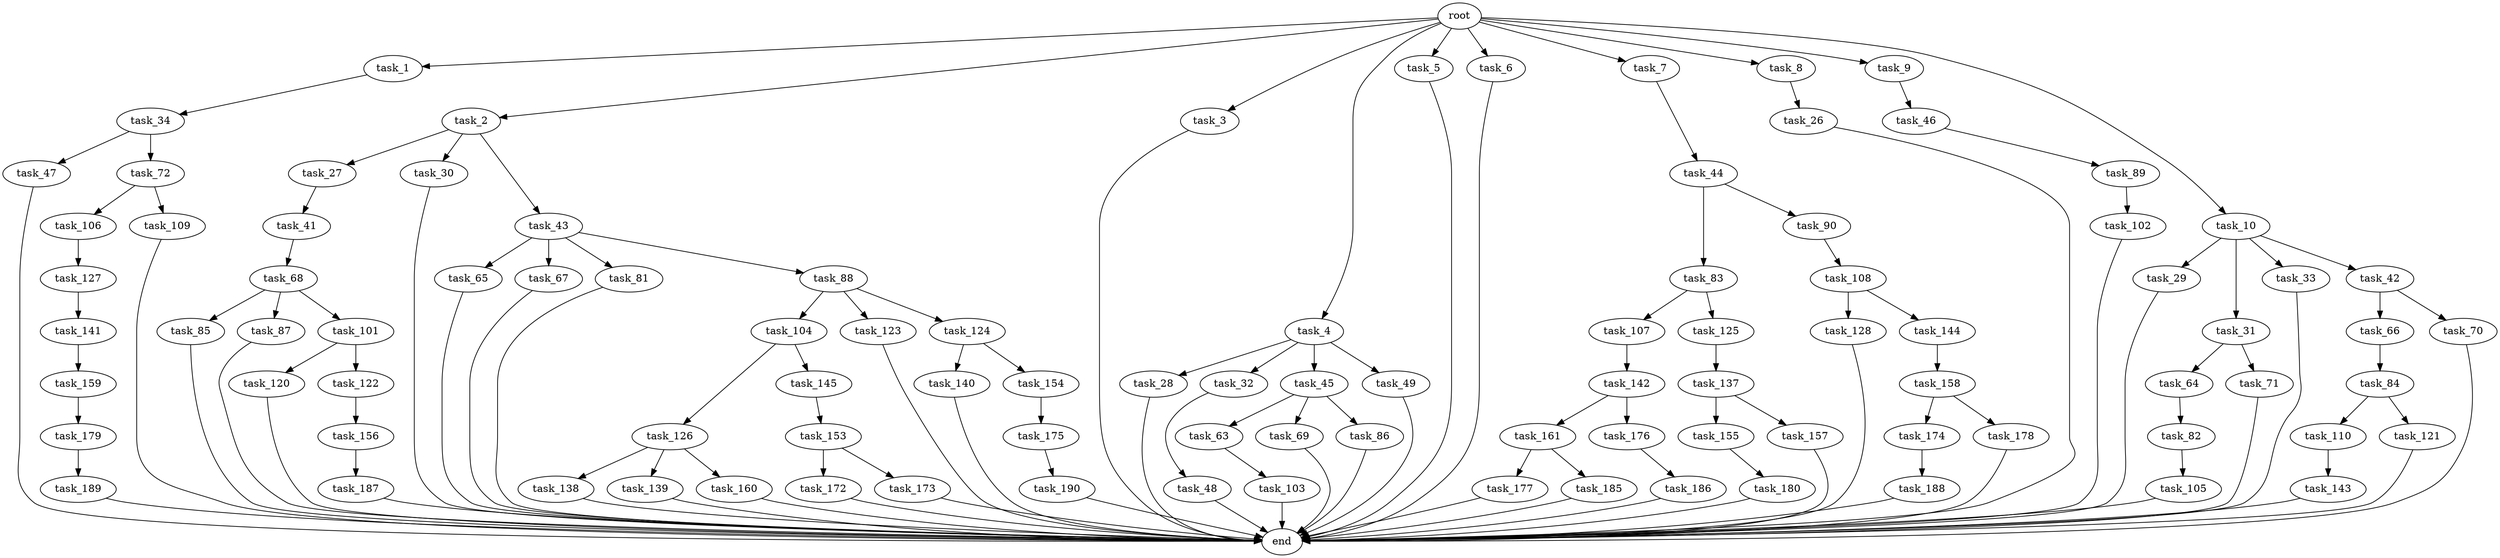 digraph G {
  root [size="0.000000"];
  task_1 [size="1.024000"];
  task_2 [size="1.024000"];
  task_3 [size="1.024000"];
  task_4 [size="1.024000"];
  task_5 [size="1.024000"];
  task_6 [size="1.024000"];
  task_7 [size="1.024000"];
  task_8 [size="1.024000"];
  task_9 [size="1.024000"];
  task_10 [size="1.024000"];
  task_26 [size="214748364.800000"];
  task_27 [size="695784701.952000"];
  task_28 [size="695784701.952000"];
  task_29 [size="309237645.312000"];
  task_30 [size="695784701.952000"];
  task_31 [size="309237645.312000"];
  task_32 [size="695784701.952000"];
  task_33 [size="309237645.312000"];
  task_34 [size="214748364.800000"];
  task_41 [size="77309411.328000"];
  task_42 [size="309237645.312000"];
  task_43 [size="695784701.952000"];
  task_44 [size="695784701.952000"];
  task_45 [size="695784701.952000"];
  task_46 [size="214748364.800000"];
  task_47 [size="137438953.472000"];
  task_48 [size="420906795.008000"];
  task_49 [size="695784701.952000"];
  task_63 [size="34359738.368000"];
  task_64 [size="420906795.008000"];
  task_65 [size="137438953.472000"];
  task_66 [size="420906795.008000"];
  task_67 [size="137438953.472000"];
  task_68 [size="137438953.472000"];
  task_69 [size="34359738.368000"];
  task_70 [size="420906795.008000"];
  task_71 [size="420906795.008000"];
  task_72 [size="137438953.472000"];
  task_81 [size="137438953.472000"];
  task_82 [size="137438953.472000"];
  task_83 [size="695784701.952000"];
  task_84 [size="858993459.200000"];
  task_85 [size="858993459.200000"];
  task_86 [size="34359738.368000"];
  task_87 [size="858993459.200000"];
  task_88 [size="137438953.472000"];
  task_89 [size="420906795.008000"];
  task_90 [size="695784701.952000"];
  task_101 [size="858993459.200000"];
  task_102 [size="137438953.472000"];
  task_103 [size="34359738.368000"];
  task_104 [size="695784701.952000"];
  task_105 [size="214748364.800000"];
  task_106 [size="420906795.008000"];
  task_107 [size="77309411.328000"];
  task_108 [size="137438953.472000"];
  task_109 [size="420906795.008000"];
  task_110 [size="137438953.472000"];
  task_120 [size="34359738.368000"];
  task_121 [size="137438953.472000"];
  task_122 [size="34359738.368000"];
  task_123 [size="695784701.952000"];
  task_124 [size="695784701.952000"];
  task_125 [size="77309411.328000"];
  task_126 [size="309237645.312000"];
  task_127 [size="858993459.200000"];
  task_128 [size="420906795.008000"];
  task_137 [size="137438953.472000"];
  task_138 [size="309237645.312000"];
  task_139 [size="309237645.312000"];
  task_140 [size="214748364.800000"];
  task_141 [size="137438953.472000"];
  task_142 [size="420906795.008000"];
  task_143 [size="858993459.200000"];
  task_144 [size="420906795.008000"];
  task_145 [size="309237645.312000"];
  task_153 [size="549755813.888000"];
  task_154 [size="214748364.800000"];
  task_155 [size="77309411.328000"];
  task_156 [size="77309411.328000"];
  task_157 [size="77309411.328000"];
  task_158 [size="549755813.888000"];
  task_159 [size="34359738.368000"];
  task_160 [size="309237645.312000"];
  task_161 [size="695784701.952000"];
  task_172 [size="420906795.008000"];
  task_173 [size="420906795.008000"];
  task_174 [size="695784701.952000"];
  task_175 [size="77309411.328000"];
  task_176 [size="695784701.952000"];
  task_177 [size="34359738.368000"];
  task_178 [size="695784701.952000"];
  task_179 [size="309237645.312000"];
  task_180 [size="77309411.328000"];
  task_185 [size="34359738.368000"];
  task_186 [size="309237645.312000"];
  task_187 [size="695784701.952000"];
  task_188 [size="858993459.200000"];
  task_189 [size="858993459.200000"];
  task_190 [size="137438953.472000"];
  end [size="0.000000"];

  root -> task_1 [size="1.000000"];
  root -> task_2 [size="1.000000"];
  root -> task_3 [size="1.000000"];
  root -> task_4 [size="1.000000"];
  root -> task_5 [size="1.000000"];
  root -> task_6 [size="1.000000"];
  root -> task_7 [size="1.000000"];
  root -> task_8 [size="1.000000"];
  root -> task_9 [size="1.000000"];
  root -> task_10 [size="1.000000"];
  task_1 -> task_34 [size="209715200.000000"];
  task_2 -> task_27 [size="679477248.000000"];
  task_2 -> task_30 [size="679477248.000000"];
  task_2 -> task_43 [size="679477248.000000"];
  task_3 -> end [size="1.000000"];
  task_4 -> task_28 [size="679477248.000000"];
  task_4 -> task_32 [size="679477248.000000"];
  task_4 -> task_45 [size="679477248.000000"];
  task_4 -> task_49 [size="679477248.000000"];
  task_5 -> end [size="1.000000"];
  task_6 -> end [size="1.000000"];
  task_7 -> task_44 [size="679477248.000000"];
  task_8 -> task_26 [size="209715200.000000"];
  task_9 -> task_46 [size="209715200.000000"];
  task_10 -> task_29 [size="301989888.000000"];
  task_10 -> task_31 [size="301989888.000000"];
  task_10 -> task_33 [size="301989888.000000"];
  task_10 -> task_42 [size="301989888.000000"];
  task_26 -> end [size="1.000000"];
  task_27 -> task_41 [size="75497472.000000"];
  task_28 -> end [size="1.000000"];
  task_29 -> end [size="1.000000"];
  task_30 -> end [size="1.000000"];
  task_31 -> task_64 [size="411041792.000000"];
  task_31 -> task_71 [size="411041792.000000"];
  task_32 -> task_48 [size="411041792.000000"];
  task_33 -> end [size="1.000000"];
  task_34 -> task_47 [size="134217728.000000"];
  task_34 -> task_72 [size="134217728.000000"];
  task_41 -> task_68 [size="134217728.000000"];
  task_42 -> task_66 [size="411041792.000000"];
  task_42 -> task_70 [size="411041792.000000"];
  task_43 -> task_65 [size="134217728.000000"];
  task_43 -> task_67 [size="134217728.000000"];
  task_43 -> task_81 [size="134217728.000000"];
  task_43 -> task_88 [size="134217728.000000"];
  task_44 -> task_83 [size="679477248.000000"];
  task_44 -> task_90 [size="679477248.000000"];
  task_45 -> task_63 [size="33554432.000000"];
  task_45 -> task_69 [size="33554432.000000"];
  task_45 -> task_86 [size="33554432.000000"];
  task_46 -> task_89 [size="411041792.000000"];
  task_47 -> end [size="1.000000"];
  task_48 -> end [size="1.000000"];
  task_49 -> end [size="1.000000"];
  task_63 -> task_103 [size="33554432.000000"];
  task_64 -> task_82 [size="134217728.000000"];
  task_65 -> end [size="1.000000"];
  task_66 -> task_84 [size="838860800.000000"];
  task_67 -> end [size="1.000000"];
  task_68 -> task_85 [size="838860800.000000"];
  task_68 -> task_87 [size="838860800.000000"];
  task_68 -> task_101 [size="838860800.000000"];
  task_69 -> end [size="1.000000"];
  task_70 -> end [size="1.000000"];
  task_71 -> end [size="1.000000"];
  task_72 -> task_106 [size="411041792.000000"];
  task_72 -> task_109 [size="411041792.000000"];
  task_81 -> end [size="1.000000"];
  task_82 -> task_105 [size="209715200.000000"];
  task_83 -> task_107 [size="75497472.000000"];
  task_83 -> task_125 [size="75497472.000000"];
  task_84 -> task_110 [size="134217728.000000"];
  task_84 -> task_121 [size="134217728.000000"];
  task_85 -> end [size="1.000000"];
  task_86 -> end [size="1.000000"];
  task_87 -> end [size="1.000000"];
  task_88 -> task_104 [size="679477248.000000"];
  task_88 -> task_123 [size="679477248.000000"];
  task_88 -> task_124 [size="679477248.000000"];
  task_89 -> task_102 [size="134217728.000000"];
  task_90 -> task_108 [size="134217728.000000"];
  task_101 -> task_120 [size="33554432.000000"];
  task_101 -> task_122 [size="33554432.000000"];
  task_102 -> end [size="1.000000"];
  task_103 -> end [size="1.000000"];
  task_104 -> task_126 [size="301989888.000000"];
  task_104 -> task_145 [size="301989888.000000"];
  task_105 -> end [size="1.000000"];
  task_106 -> task_127 [size="838860800.000000"];
  task_107 -> task_142 [size="411041792.000000"];
  task_108 -> task_128 [size="411041792.000000"];
  task_108 -> task_144 [size="411041792.000000"];
  task_109 -> end [size="1.000000"];
  task_110 -> task_143 [size="838860800.000000"];
  task_120 -> end [size="1.000000"];
  task_121 -> end [size="1.000000"];
  task_122 -> task_156 [size="75497472.000000"];
  task_123 -> end [size="1.000000"];
  task_124 -> task_140 [size="209715200.000000"];
  task_124 -> task_154 [size="209715200.000000"];
  task_125 -> task_137 [size="134217728.000000"];
  task_126 -> task_138 [size="301989888.000000"];
  task_126 -> task_139 [size="301989888.000000"];
  task_126 -> task_160 [size="301989888.000000"];
  task_127 -> task_141 [size="134217728.000000"];
  task_128 -> end [size="1.000000"];
  task_137 -> task_155 [size="75497472.000000"];
  task_137 -> task_157 [size="75497472.000000"];
  task_138 -> end [size="1.000000"];
  task_139 -> end [size="1.000000"];
  task_140 -> end [size="1.000000"];
  task_141 -> task_159 [size="33554432.000000"];
  task_142 -> task_161 [size="679477248.000000"];
  task_142 -> task_176 [size="679477248.000000"];
  task_143 -> end [size="1.000000"];
  task_144 -> task_158 [size="536870912.000000"];
  task_145 -> task_153 [size="536870912.000000"];
  task_153 -> task_172 [size="411041792.000000"];
  task_153 -> task_173 [size="411041792.000000"];
  task_154 -> task_175 [size="75497472.000000"];
  task_155 -> task_180 [size="75497472.000000"];
  task_156 -> task_187 [size="679477248.000000"];
  task_157 -> end [size="1.000000"];
  task_158 -> task_174 [size="679477248.000000"];
  task_158 -> task_178 [size="679477248.000000"];
  task_159 -> task_179 [size="301989888.000000"];
  task_160 -> end [size="1.000000"];
  task_161 -> task_177 [size="33554432.000000"];
  task_161 -> task_185 [size="33554432.000000"];
  task_172 -> end [size="1.000000"];
  task_173 -> end [size="1.000000"];
  task_174 -> task_188 [size="838860800.000000"];
  task_175 -> task_190 [size="134217728.000000"];
  task_176 -> task_186 [size="301989888.000000"];
  task_177 -> end [size="1.000000"];
  task_178 -> end [size="1.000000"];
  task_179 -> task_189 [size="838860800.000000"];
  task_180 -> end [size="1.000000"];
  task_185 -> end [size="1.000000"];
  task_186 -> end [size="1.000000"];
  task_187 -> end [size="1.000000"];
  task_188 -> end [size="1.000000"];
  task_189 -> end [size="1.000000"];
  task_190 -> end [size="1.000000"];
}
